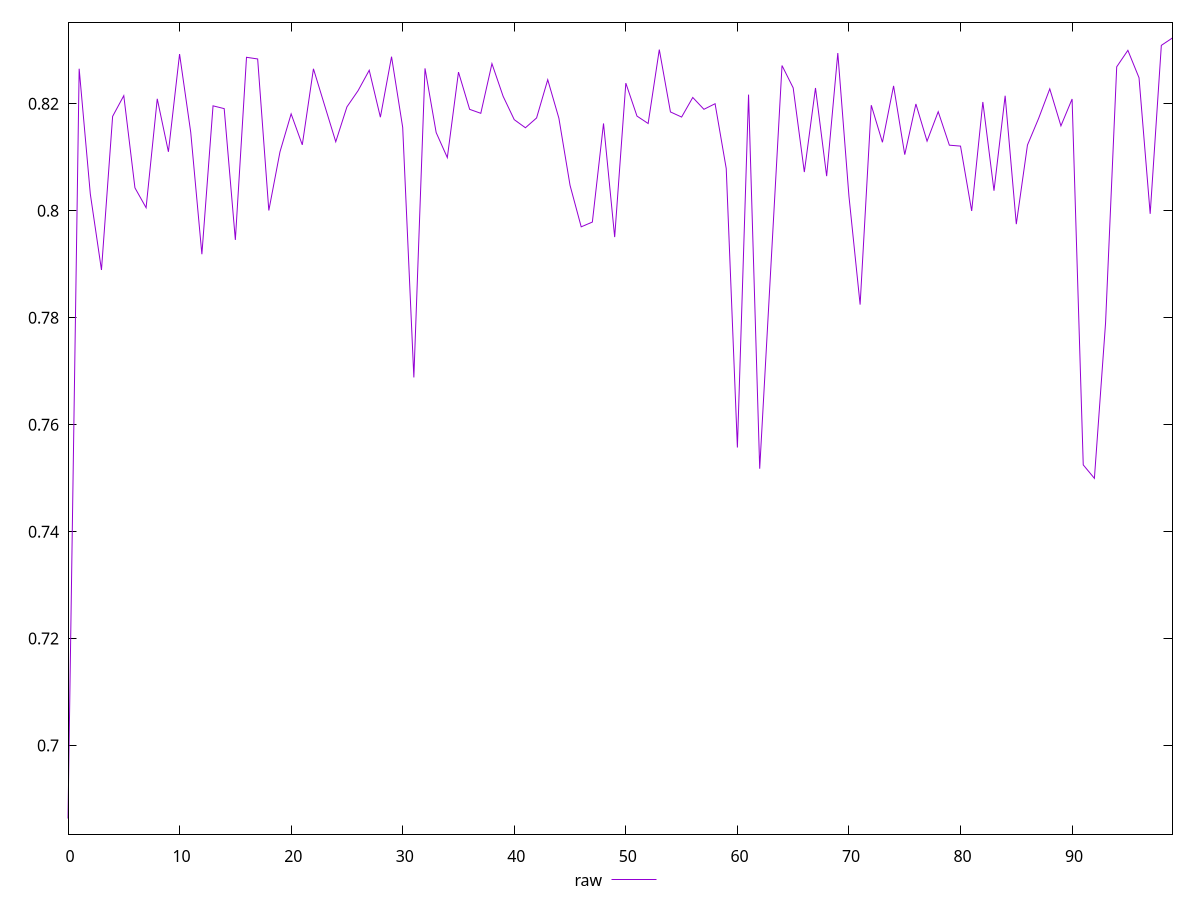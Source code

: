 reset

$raw <<EOF
0 0.6863509234885643
1 0.8265664818389559
2 0.8031351569124975
3 0.7889326237815573
4 0.8176570145489478
5 0.8215268024196982
6 0.8042866417151253
7 0.8005719359291161
8 0.8209413047911264
9 0.8110297215562774
10 0.8293050705487685
11 0.8146903413882916
12 0.7918726070235934
13 0.8196284684156242
14 0.819105294187128
15 0.7945620643610073
16 0.8287040467973358
17 0.8283943253744431
18 0.8000561631766488
19 0.8110235523266826
20 0.8181218526695421
21 0.8123283470683204
22 0.8265535087919905
23 0.8197225902303217
24 0.8129121901527983
25 0.8194277855902117
26 0.8224643708855502
27 0.8262802854173927
28 0.8175016681622285
29 0.8288202003626195
30 0.8155896138602553
31 0.7688339492951813
32 0.8266316062177884
33 0.8146288232167802
34 0.8099451806385415
35 0.8259341223407219
36 0.818971742778674
37 0.8182290558940807
38 0.8275148327954995
39 0.8214173724562106
40 0.8170360153836304
41 0.8155271754068338
42 0.8173630234821934
43 0.8245142023046904
44 0.8173107915799811
45 0.8047587250539702
46 0.7970035417526922
47 0.7978920882256857
48 0.8163360989749461
49 0.795082024199338
50 0.8238772226226057
51 0.817708263840573
52 0.8163232708159452
53 0.8301461472118179
54 0.8184870480285135
55 0.8175298757821985
56 0.8211933106540278
57 0.8189773192263752
58 0.8200213443046458
59 0.8079016317872311
60 0.7557316893813124
61 0.8217209682109775
62 0.7517686752625029
63 0.789479052802176
64 0.8271645290299086
65 0.8229884172084803
66 0.8072399898760032
67 0.8229626515050044
68 0.8064770177566722
69 0.8294964115428922
70 0.8027125404824217
71 0.7824498255417593
72 0.8197445953802484
73 0.8128089153767414
74 0.8233551449796691
75 0.8104987654022686
76 0.8199759149854863
77 0.8130206090547079
78 0.8185336192682687
79 0.8122698095506626
80 0.8120960881123048
81 0.7999692543702853
82 0.8203457954042765
83 0.8037536280006653
84 0.8215138703342824
85 0.7975051648034487
86 0.8122981167452917
87 0.8172758957423945
88 0.8228015934967357
89 0.8158810983135347
90 0.8209055839332271
91 0.7524820300016252
92 0.7499675414089516
93 0.7790071438567453
94 0.8269283360805517
95 0.8300038055757234
96 0.8248758191336735
97 0.7994346508062112
98 0.830940596877906
99 0.8323301629055889
EOF

set key outside below
set xrange [0:99]
set yrange [0.6834313387002238:0.8352497476939295]
set trange [0.6834313387002238:0.8352497476939295]
set terminal svg size 640, 500 enhanced background rgb 'white'
set output "reports/report_00030_2021-02-24T20-42-31.540Z/meta/pScore/samples/music/raw/values.svg"

plot $raw title "raw" with line

reset
